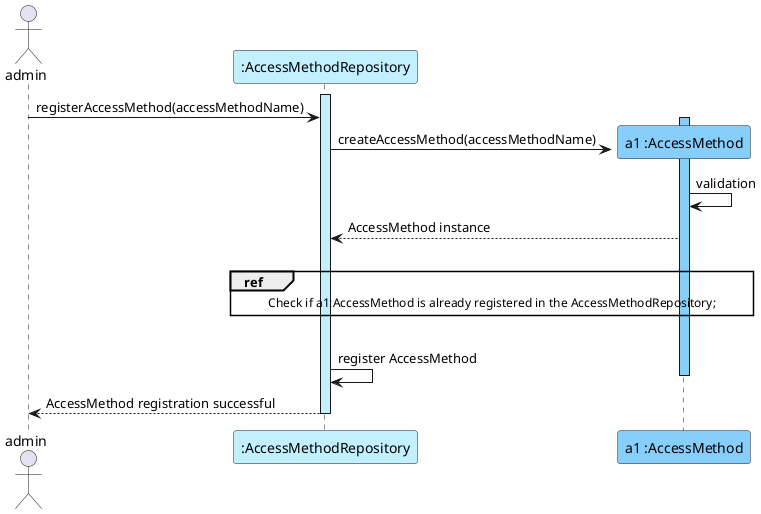 @startuml
actor admin
participant ":AccessMethodRepository" as AccessMethodRepository #application

activate AccessMethodRepository #application
admin -> AccessMethodRepository : registerAccessMethod(accessMethodName)

create "a1 :AccessMethod" as AccessMethod #lightskyblue
activate AccessMethod #lightskyblue
AccessMethodRepository -> AccessMethod : createAccessMethod(accessMethodName)
AccessMethod -> AccessMethod : validation
AccessMethod --> AccessMethodRepository :AccessMethod instance
|||
ref over AccessMethod, AccessMethodRepository
    Check if a1:AccessMethod is already registered in the AccessMethodRepository;
end ref
|||
AccessMethodRepository -> AccessMethodRepository: register AccessMethod
deactivate AccessMethod #lightskyblue
AccessMethodRepository --> admin: AccessMethod registration successful
deactivate AccessMethodRepository #application
@enduml